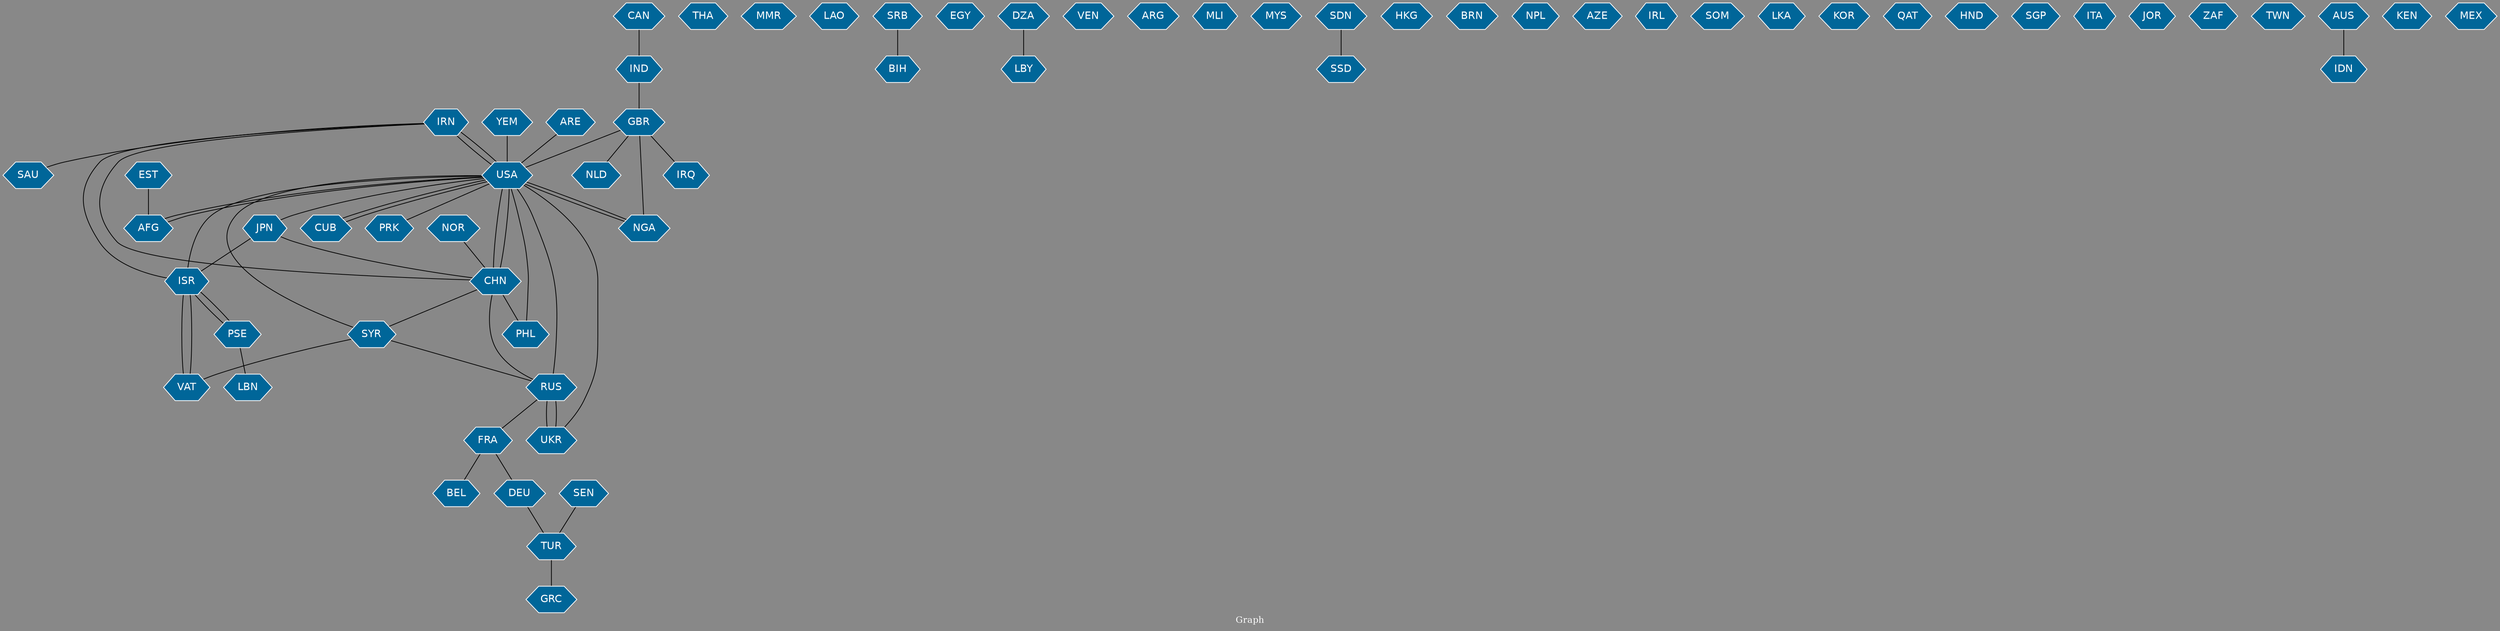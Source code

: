 // Countries together in item graph
graph {
	graph [bgcolor="#888888" fontcolor=white fontsize=12 label="Graph" outputorder=edgesfirst overlap=prism]
	node [color=white fillcolor="#006699" fontcolor=white fontname=Helvetica shape=hexagon style=filled]
	edge [arrowhead=open color=black fontcolor=white fontname=Courier fontsize=12]
		IRN [label=IRN]
		AFG [label=AFG]
		USA [label=USA]
		PHL [label=PHL]
		THA [label=THA]
		IND [label=IND]
		MMR [label=MMR]
		VAT [label=VAT]
		ISR [label=ISR]
		TUR [label=TUR]
		JPN [label=JPN]
		YEM [label=YEM]
		GBR [label=GBR]
		CHN [label=CHN]
		LAO [label=LAO]
		SYR [label=SYR]
		SRB [label=SRB]
		BIH [label=BIH]
		EGY [label=EGY]
		NGA [label=NGA]
		LBY [label=LBY]
		SAU [label=SAU]
		VEN [label=VEN]
		ARE [label=ARE]
		ARG [label=ARG]
		MLI [label=MLI]
		RUS [label=RUS]
		UKR [label=UKR]
		MYS [label=MYS]
		IRQ [label=IRQ]
		FRA [label=FRA]
		SDN [label=SDN]
		HKG [label=HKG]
		PSE [label=PSE]
		DEU [label=DEU]
		BRN [label=BRN]
		LBN [label=LBN]
		NPL [label=NPL]
		AZE [label=AZE]
		IRL [label=IRL]
		GRC [label=GRC]
		CUB [label=CUB]
		CAN [label=CAN]
		SOM [label=SOM]
		PRK [label=PRK]
		LKA [label=LKA]
		KOR [label=KOR]
		QAT [label=QAT]
		SEN [label=SEN]
		NOR [label=NOR]
		BEL [label=BEL]
		HND [label=HND]
		SGP [label=SGP]
		ITA [label=ITA]
		JOR [label=JOR]
		EST [label=EST]
		DZA [label=DZA]
		SSD [label=SSD]
		ZAF [label=ZAF]
		TWN [label=TWN]
		NLD [label=NLD]
		IDN [label=IDN]
		AUS [label=AUS]
		KEN [label=KEN]
		MEX [label=MEX]
			USA -- ISR [weight=2]
			FRA -- BEL [weight=1]
			SYR -- USA [weight=1]
			ISR -- PSE [weight=1]
			USA -- AFG [weight=2]
			UKR -- RUS [weight=2]
			PHL -- USA [weight=1]
			IRN -- USA [weight=1]
			SYR -- VAT [weight=1]
			PSE -- LBN [weight=1]
			CHN -- USA [weight=4]
			SRB -- BIH [weight=2]
			RUS -- FRA [weight=1]
			CHN -- IRN [weight=1]
			SDN -- SSD [weight=1]
			NGA -- USA [weight=2]
			TUR -- GRC [weight=1]
			ISR -- VAT [weight=1]
			USA -- NGA [weight=2]
			IRN -- SAU [weight=1]
			DEU -- TUR [weight=1]
			AFG -- USA [weight=1]
			IND -- GBR [weight=1]
			USA -- JPN [weight=1]
			YEM -- USA [weight=2]
			GBR -- NLD [weight=1]
			CHN -- PHL [weight=1]
			CHN -- RUS [weight=1]
			ISR -- IRN [weight=1]
			JPN -- CHN [weight=1]
			USA -- CUB [weight=1]
			EST -- AFG [weight=1]
			RUS -- UKR [weight=4]
			USA -- RUS [weight=2]
			SYR -- RUS [weight=1]
			PSE -- ISR [weight=2]
			GBR -- NGA [weight=1]
			CAN -- IND [weight=1]
			USA -- CHN [weight=1]
			SEN -- TUR [weight=1]
			CHN -- SYR [weight=1]
			DZA -- LBY [weight=1]
			NOR -- CHN [weight=1]
			VAT -- ISR [weight=2]
			CUB -- USA [weight=1]
			AUS -- IDN [weight=1]
			FRA -- DEU [weight=1]
			GBR -- IRQ [weight=1]
			GBR -- USA [weight=1]
			USA -- UKR [weight=1]
			USA -- IRN [weight=3]
			ARE -- USA [weight=1]
			JPN -- ISR [weight=1]
			USA -- PRK [weight=1]
}